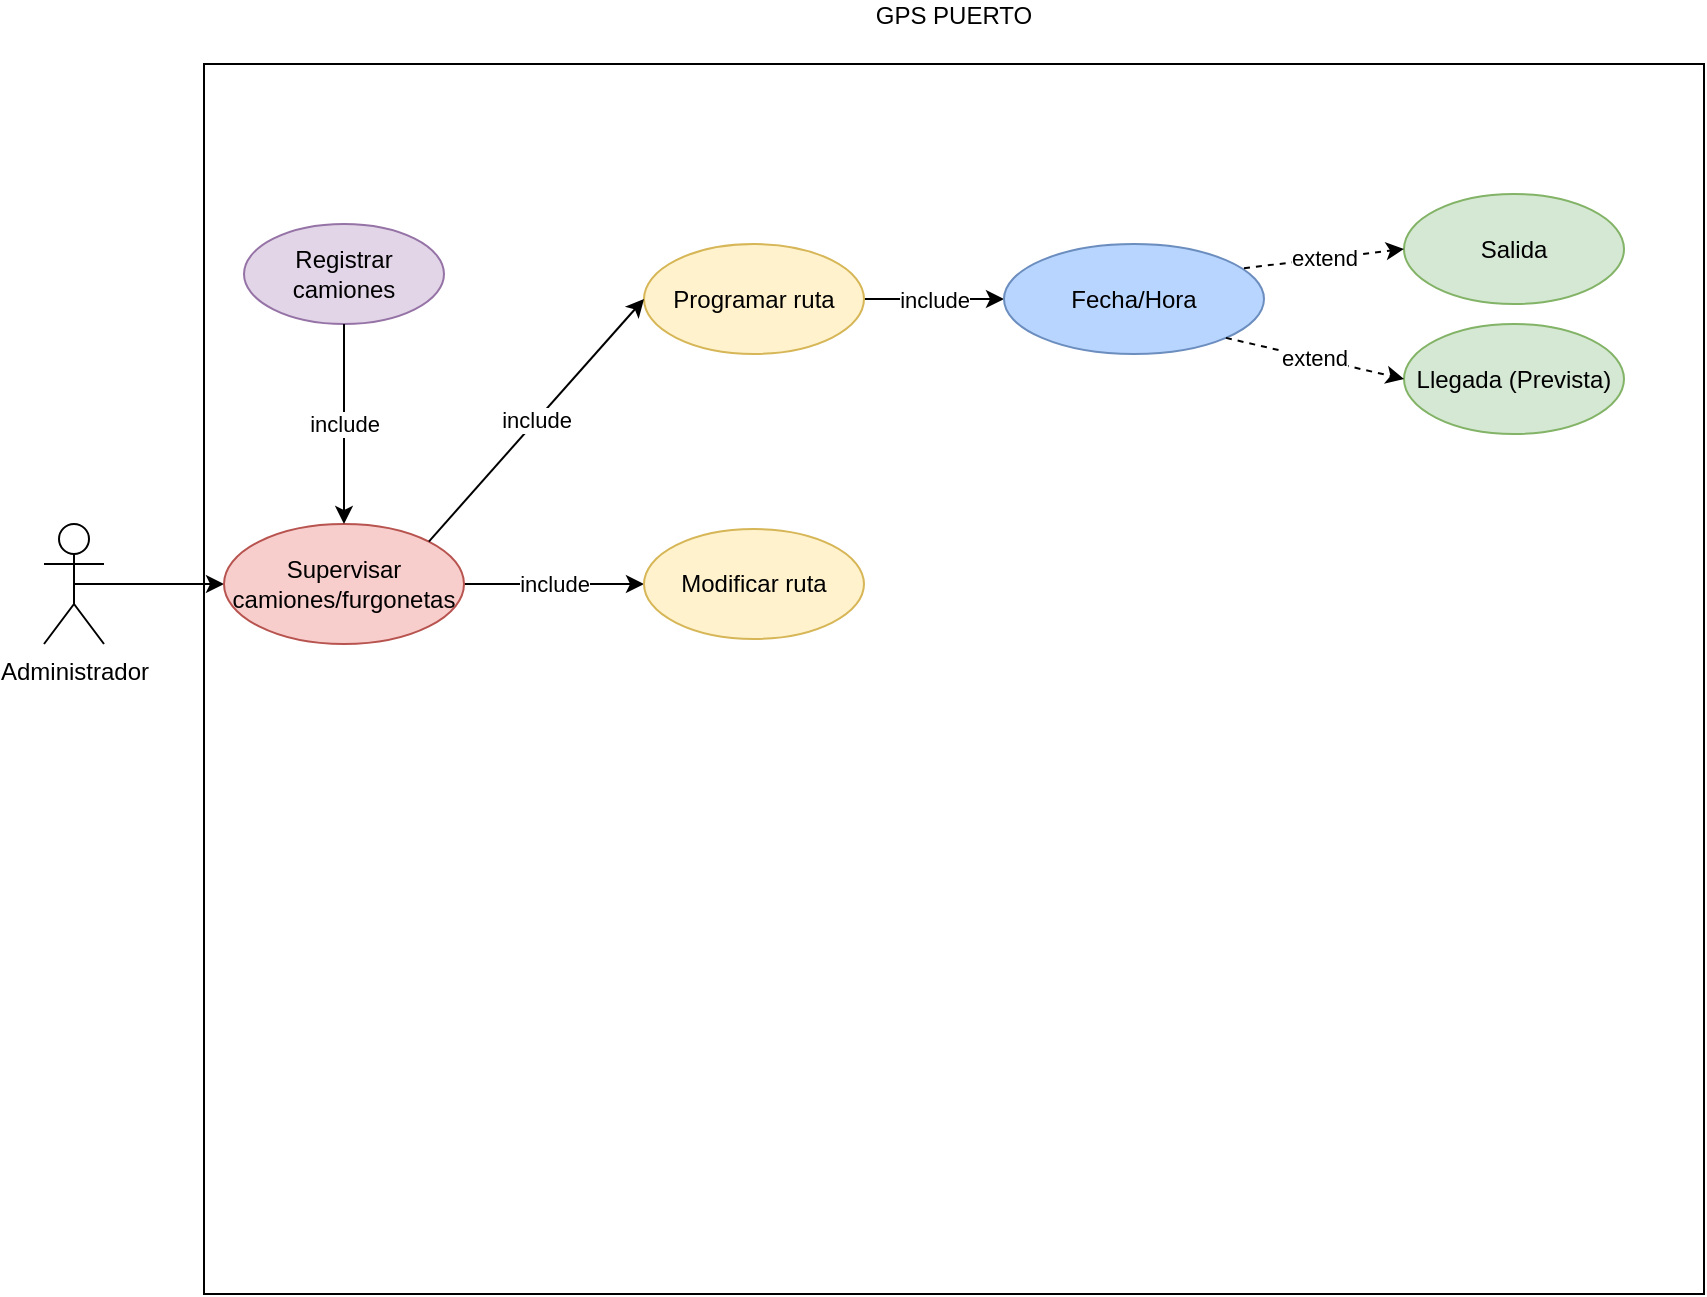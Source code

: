 <mxfile version="15.7.3" type="github">
  <diagram id="KCquEJpXrbXl-F_E12WD" name="Page-1">
    <mxGraphModel dx="1808" dy="1701" grid="1" gridSize="10" guides="1" tooltips="1" connect="1" arrows="1" fold="1" page="1" pageScale="1" pageWidth="827" pageHeight="1169" math="0" shadow="0">
      <root>
        <mxCell id="0" />
        <mxCell id="1" parent="0" />
        <mxCell id="dsr_hfcar22ZFNonx71S-2" value="&lt;div&gt;GPS PUERTO&lt;/div&gt;&lt;div&gt;&lt;br&gt;&lt;/div&gt;" style="rounded=0;whiteSpace=wrap;html=1;direction=south;labelPosition=center;verticalLabelPosition=top;align=center;verticalAlign=bottom;fillOpacity=0;" vertex="1" parent="1">
          <mxGeometry x="-130" y="-50" width="750" height="615" as="geometry" />
        </mxCell>
        <mxCell id="dsr_hfcar22ZFNonx71S-7" style="edgeStyle=orthogonalEdgeStyle;rounded=0;orthogonalLoop=1;jettySize=auto;html=1;exitX=0.5;exitY=0.5;exitDx=0;exitDy=0;exitPerimeter=0;" edge="1" parent="1" source="dsr_hfcar22ZFNonx71S-1">
          <mxGeometry relative="1" as="geometry">
            <mxPoint x="-120" y="210" as="targetPoint" />
          </mxGeometry>
        </mxCell>
        <mxCell id="dsr_hfcar22ZFNonx71S-1" value="Administrador" style="shape=umlActor;verticalLabelPosition=bottom;verticalAlign=top;html=1;outlineConnect=0;" vertex="1" parent="1">
          <mxGeometry x="-210" y="180" width="30" height="60" as="geometry" />
        </mxCell>
        <mxCell id="dsr_hfcar22ZFNonx71S-17" value="include" style="edgeStyle=orthogonalEdgeStyle;rounded=0;orthogonalLoop=1;jettySize=auto;html=1;exitX=1;exitY=0.5;exitDx=0;exitDy=0;entryX=0;entryY=0.5;entryDx=0;entryDy=0;" edge="1" parent="1" source="dsr_hfcar22ZFNonx71S-3" target="dsr_hfcar22ZFNonx71S-16">
          <mxGeometry relative="1" as="geometry" />
        </mxCell>
        <mxCell id="dsr_hfcar22ZFNonx71S-3" value="Supervisar camiones/furgonetas" style="ellipse;whiteSpace=wrap;html=1;fillColor=#f8cecc;strokeColor=#b85450;" vertex="1" parent="1">
          <mxGeometry x="-120" y="180" width="120" height="60" as="geometry" />
        </mxCell>
        <mxCell id="dsr_hfcar22ZFNonx71S-4" value="Registrar camiones" style="ellipse;whiteSpace=wrap;html=1;fillColor=#e1d5e7;strokeColor=#9673a6;" vertex="1" parent="1">
          <mxGeometry x="-110" y="30" width="100" height="50" as="geometry" />
        </mxCell>
        <mxCell id="dsr_hfcar22ZFNonx71S-15" value="include" style="edgeStyle=orthogonalEdgeStyle;rounded=0;orthogonalLoop=1;jettySize=auto;html=1;exitX=1;exitY=0.5;exitDx=0;exitDy=0;" edge="1" parent="1" source="dsr_hfcar22ZFNonx71S-5" target="dsr_hfcar22ZFNonx71S-13">
          <mxGeometry relative="1" as="geometry" />
        </mxCell>
        <mxCell id="dsr_hfcar22ZFNonx71S-5" value="Programar ruta" style="ellipse;whiteSpace=wrap;html=1;fillColor=#fff2cc;strokeColor=#d6b656;" vertex="1" parent="1">
          <mxGeometry x="90" y="40" width="110" height="55" as="geometry" />
        </mxCell>
        <mxCell id="dsr_hfcar22ZFNonx71S-6" value="include" style="endArrow=classic;html=1;rounded=0;exitX=0.5;exitY=1;exitDx=0;exitDy=0;entryX=0.5;entryY=0;entryDx=0;entryDy=0;" edge="1" parent="1" source="dsr_hfcar22ZFNonx71S-4" target="dsr_hfcar22ZFNonx71S-3">
          <mxGeometry width="50" height="50" relative="1" as="geometry">
            <mxPoint x="120" y="160" as="sourcePoint" />
            <mxPoint x="170" y="110" as="targetPoint" />
          </mxGeometry>
        </mxCell>
        <mxCell id="dsr_hfcar22ZFNonx71S-10" value="include" style="endArrow=classic;html=1;rounded=0;entryX=0;entryY=0.5;entryDx=0;entryDy=0;exitX=1;exitY=0;exitDx=0;exitDy=0;" edge="1" parent="1" source="dsr_hfcar22ZFNonx71S-3" target="dsr_hfcar22ZFNonx71S-5">
          <mxGeometry width="50" height="50" relative="1" as="geometry">
            <mxPoint x="120" y="160" as="sourcePoint" />
            <mxPoint x="170" y="110" as="targetPoint" />
          </mxGeometry>
        </mxCell>
        <mxCell id="dsr_hfcar22ZFNonx71S-13" value="Fecha/Hora" style="ellipse;whiteSpace=wrap;html=1;fillColor=#B8D5FF;strokeColor=#6c8ebf;" vertex="1" parent="1">
          <mxGeometry x="270" y="40" width="130" height="55" as="geometry" />
        </mxCell>
        <mxCell id="dsr_hfcar22ZFNonx71S-16" value="Modificar ruta" style="ellipse;whiteSpace=wrap;html=1;fillColor=#fff2cc;strokeColor=#d6b656;" vertex="1" parent="1">
          <mxGeometry x="90" y="182.5" width="110" height="55" as="geometry" />
        </mxCell>
        <mxCell id="dsr_hfcar22ZFNonx71S-21" value="Salida" style="ellipse;whiteSpace=wrap;html=1;fillColor=#d5e8d4;strokeColor=#82b366;" vertex="1" parent="1">
          <mxGeometry x="470" y="15" width="110" height="55" as="geometry" />
        </mxCell>
        <mxCell id="dsr_hfcar22ZFNonx71S-24" value="Llegada (Prevista)" style="ellipse;whiteSpace=wrap;html=1;fillColor=#d5e8d4;strokeColor=#82b366;" vertex="1" parent="1">
          <mxGeometry x="470" y="80" width="110" height="55" as="geometry" />
        </mxCell>
        <mxCell id="dsr_hfcar22ZFNonx71S-25" value="extend" style="endArrow=classic;html=1;rounded=0;exitX=0.923;exitY=0.22;exitDx=0;exitDy=0;entryX=0;entryY=0.5;entryDx=0;entryDy=0;exitPerimeter=0;dashed=1;" edge="1" parent="1" source="dsr_hfcar22ZFNonx71S-13" target="dsr_hfcar22ZFNonx71S-21">
          <mxGeometry width="50" height="50" relative="1" as="geometry">
            <mxPoint x="120" y="230" as="sourcePoint" />
            <mxPoint x="170" y="180" as="targetPoint" />
          </mxGeometry>
        </mxCell>
        <mxCell id="dsr_hfcar22ZFNonx71S-26" value="extend" style="endArrow=classic;html=1;rounded=0;exitX=1;exitY=1;exitDx=0;exitDy=0;entryX=0;entryY=0.5;entryDx=0;entryDy=0;dashed=1;" edge="1" parent="1" source="dsr_hfcar22ZFNonx71S-13" target="dsr_hfcar22ZFNonx71S-24">
          <mxGeometry width="50" height="50" relative="1" as="geometry">
            <mxPoint x="120" y="230" as="sourcePoint" />
            <mxPoint x="170" y="180" as="targetPoint" />
          </mxGeometry>
        </mxCell>
      </root>
    </mxGraphModel>
  </diagram>
</mxfile>
